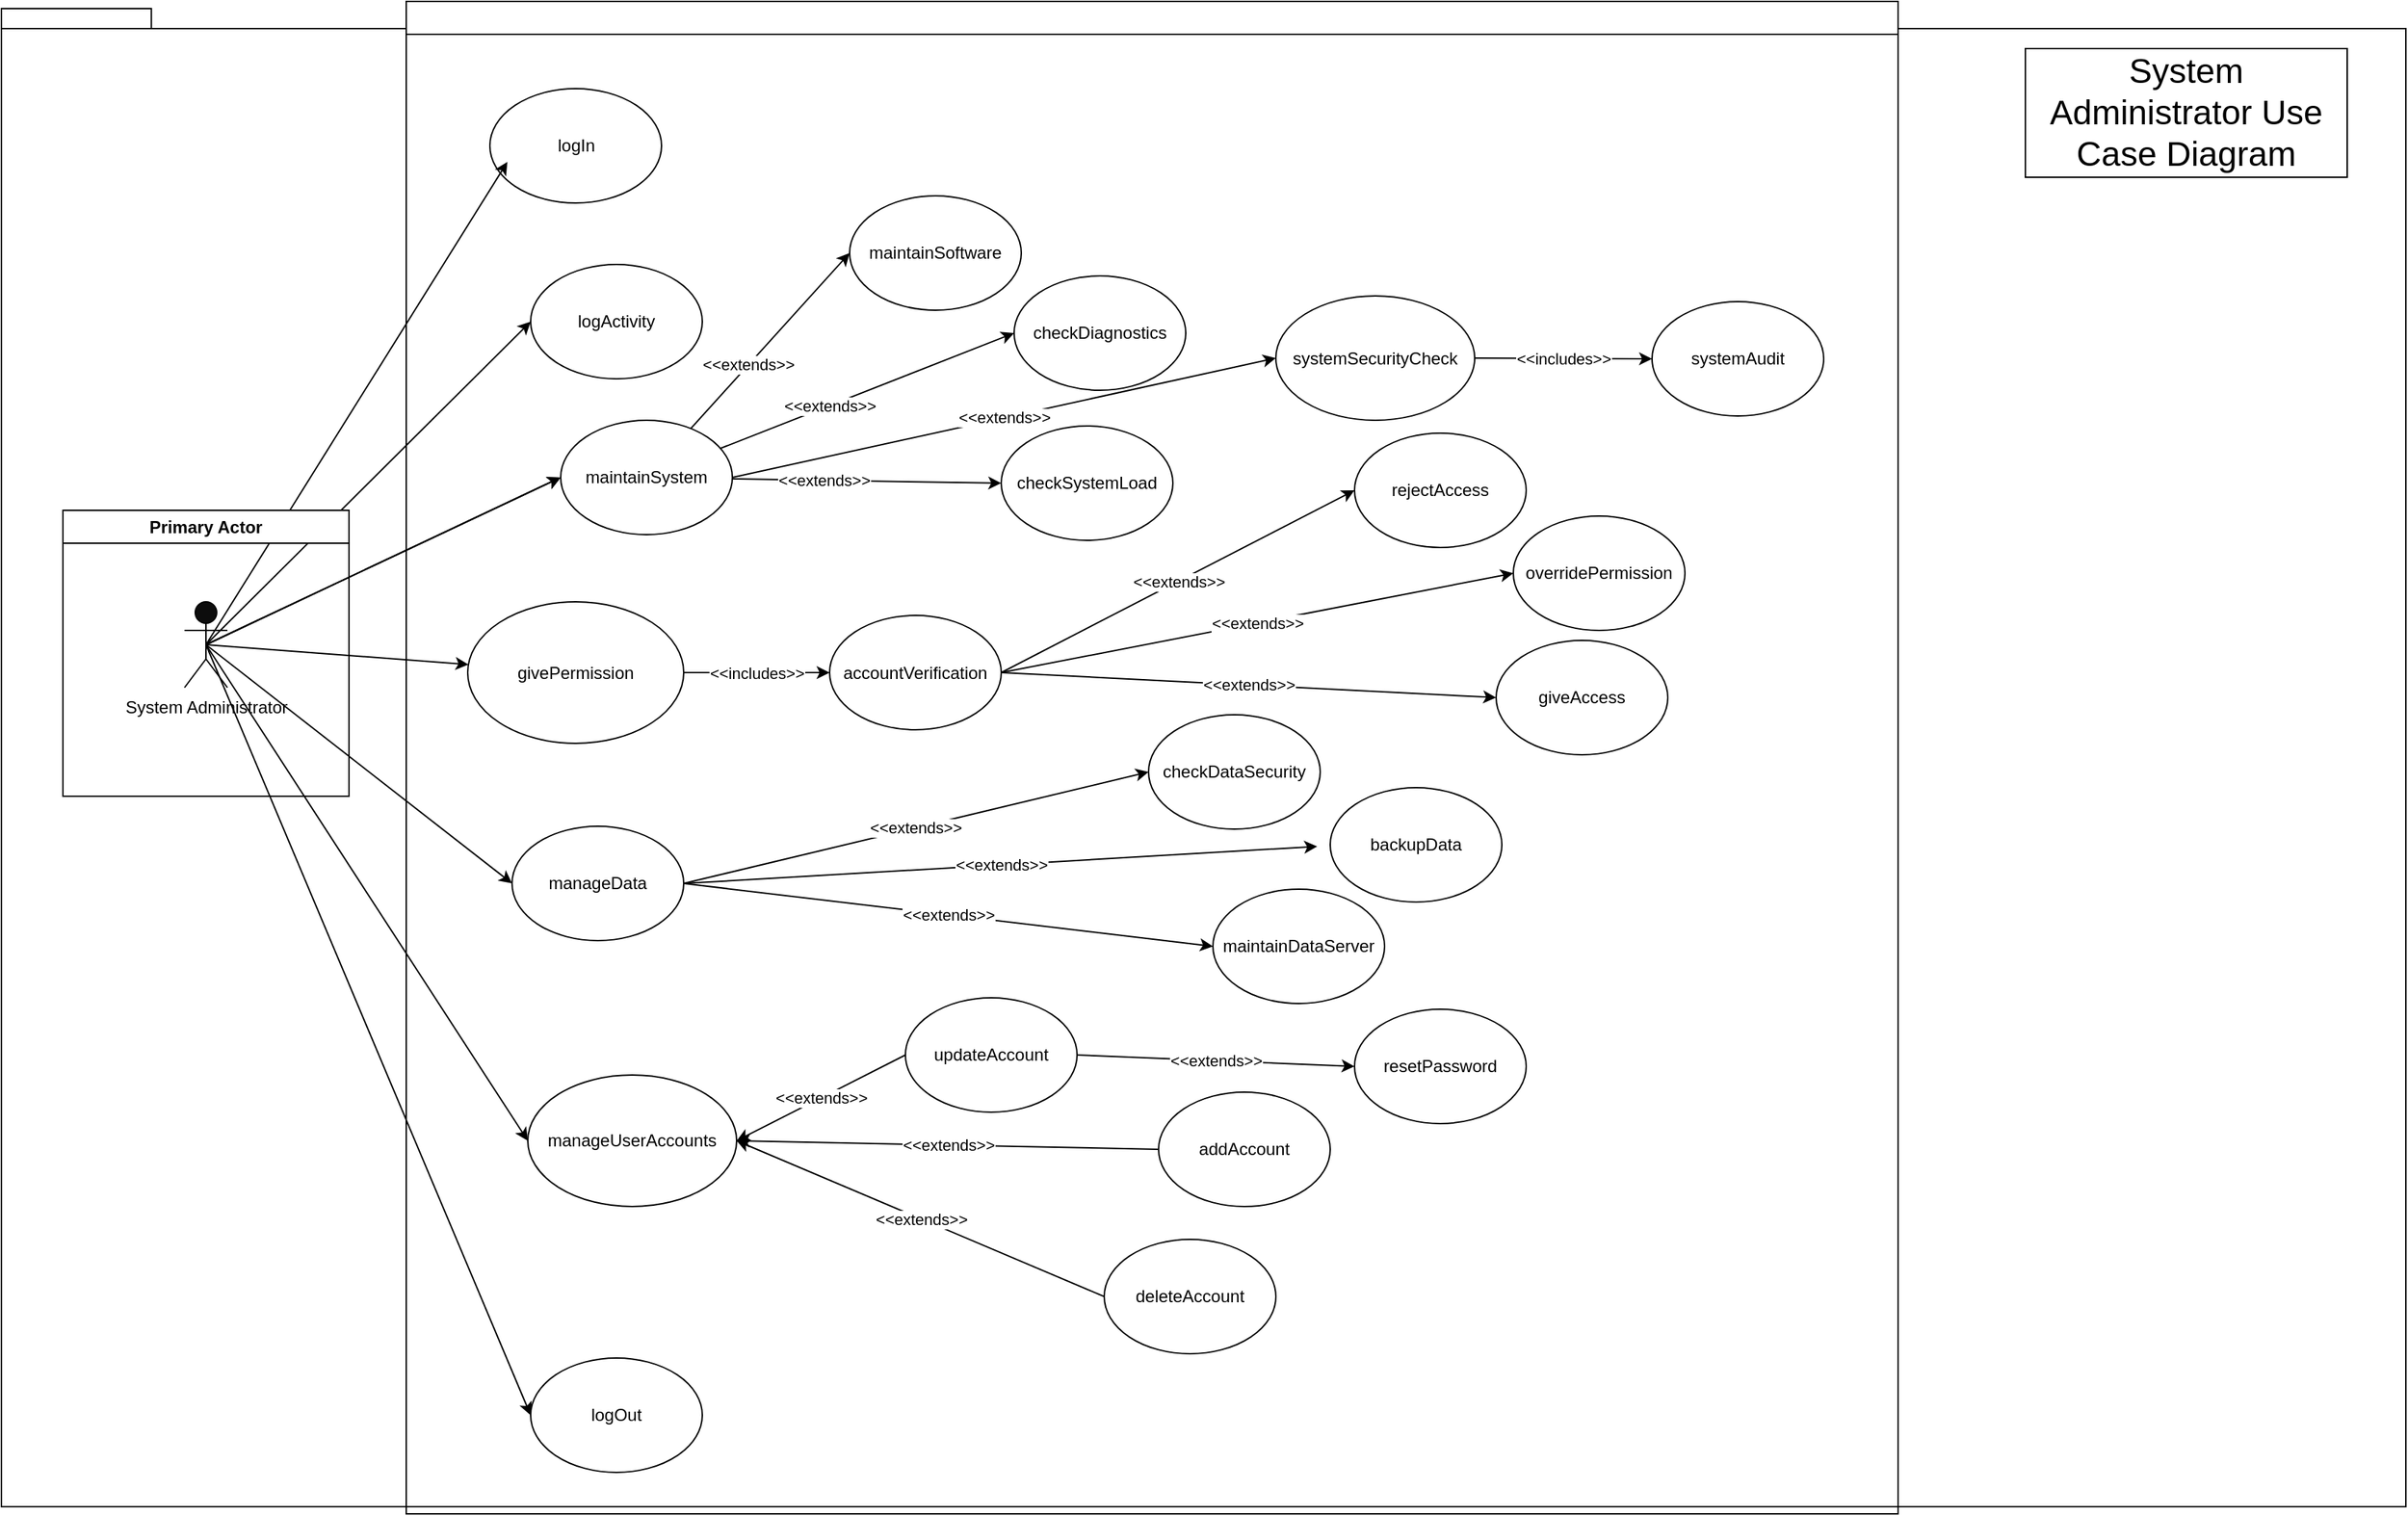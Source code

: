 <mxfile version="24.7.16">
  <diagram name="Page-1" id="twDvhtgVF-Ve9I6iekdA">
    <mxGraphModel dx="1833" dy="1029" grid="0" gridSize="10" guides="1" tooltips="1" connect="1" arrows="1" fold="1" page="0" pageScale="1" pageWidth="850" pageHeight="1100" math="0" shadow="0">
      <root>
        <mxCell id="0" />
        <mxCell id="1" parent="0" />
        <mxCell id="4P_DZhee5pJh1wVSsmIm-3" value="" style="shape=folder;fontStyle=1;spacingTop=10;tabWidth=40;tabHeight=14;tabPosition=left;html=1;whiteSpace=wrap;strokeColor=default;fillColor=default;" parent="1" vertex="1">
          <mxGeometry x="-302" y="-239" width="1681" height="1048" as="geometry" />
        </mxCell>
        <mxCell id="THxBq8Z5EoYOMyfSU2FK-3" value="checkSystemLoad" style="ellipse;whiteSpace=wrap;html=1;strokeColor=default;fillColor=default;" parent="1" vertex="1">
          <mxGeometry x="397" y="53" width="120" height="80" as="geometry" />
        </mxCell>
        <mxCell id="THxBq8Z5EoYOMyfSU2FK-4" value="maintainSoftware" style="ellipse;whiteSpace=wrap;html=1;strokeColor=default;fillColor=default;" parent="1" vertex="1">
          <mxGeometry x="291" y="-108" width="120" height="80" as="geometry" />
        </mxCell>
        <mxCell id="THxBq8Z5EoYOMyfSU2FK-5" value="manageUserAccounts" style="ellipse;whiteSpace=wrap;html=1;strokeColor=default;fillColor=default;" parent="1" vertex="1">
          <mxGeometry x="66" y="507" width="146" height="92" as="geometry" />
        </mxCell>
        <mxCell id="THxBq8Z5EoYOMyfSU2FK-6" value="addAccount" style="ellipse;whiteSpace=wrap;html=1;strokeColor=default;fillColor=default;" parent="1" vertex="1">
          <mxGeometry x="507" y="519" width="120" height="80" as="geometry" />
        </mxCell>
        <mxCell id="THxBq8Z5EoYOMyfSU2FK-7" value="updateAccount" style="ellipse;whiteSpace=wrap;html=1;strokeColor=default;fillColor=default;" parent="1" vertex="1">
          <mxGeometry x="330" y="453" width="120" height="80" as="geometry" />
        </mxCell>
        <mxCell id="THxBq8Z5EoYOMyfSU2FK-8" value="deleteAccount" style="ellipse;whiteSpace=wrap;html=1;strokeColor=default;fillColor=default;" parent="1" vertex="1">
          <mxGeometry x="469" y="622" width="120" height="80" as="geometry" />
        </mxCell>
        <mxCell id="THxBq8Z5EoYOMyfSU2FK-9" value="checkDiagnostics" style="ellipse;whiteSpace=wrap;html=1;strokeColor=default;fillColor=default;" parent="1" vertex="1">
          <mxGeometry x="406" y="-52" width="120" height="80" as="geometry" />
        </mxCell>
        <mxCell id="THxBq8Z5EoYOMyfSU2FK-10" value="manageData" style="ellipse;whiteSpace=wrap;html=1;strokeColor=default;fillColor=default;" parent="1" vertex="1">
          <mxGeometry x="55" y="333" width="120" height="80" as="geometry" />
        </mxCell>
        <mxCell id="THxBq8Z5EoYOMyfSU2FK-11" value="logIn" style="ellipse;whiteSpace=wrap;html=1;strokeColor=default;fillColor=default;" parent="1" vertex="1">
          <mxGeometry x="39.5" y="-183" width="120" height="80" as="geometry" />
        </mxCell>
        <mxCell id="THxBq8Z5EoYOMyfSU2FK-12" value="givePermission" style="ellipse;whiteSpace=wrap;html=1;strokeColor=default;fillColor=default;" parent="1" vertex="1">
          <mxGeometry x="24" y="176" width="151" height="99" as="geometry" />
        </mxCell>
        <mxCell id="THxBq8Z5EoYOMyfSU2FK-20" value="" style="endArrow=classic;html=1;rounded=0;entryX=0.102;entryY=0.641;entryDx=0;entryDy=0;entryPerimeter=0;exitX=0.5;exitY=0.5;exitDx=0;exitDy=0;exitPerimeter=0;strokeColor=default;fillColor=default;" parent="1" source="THxBq8Z5EoYOMyfSU2FK-1" target="THxBq8Z5EoYOMyfSU2FK-11" edge="1">
          <mxGeometry width="50" height="50" relative="1" as="geometry">
            <mxPoint x="617" y="326" as="sourcePoint" />
            <mxPoint x="667" y="276" as="targetPoint" />
          </mxGeometry>
        </mxCell>
        <mxCell id="THxBq8Z5EoYOMyfSU2FK-22" value="&amp;lt;&amp;lt;extends&amp;gt;&amp;gt;" style="endArrow=classic;html=1;rounded=0;exitX=0.5;exitY=0.5;exitDx=0;exitDy=0;exitPerimeter=0;entryX=0;entryY=0.5;entryDx=0;entryDy=0;strokeColor=default;fillColor=default;" parent="1" source="THxBq8Z5EoYOMyfSU2FK-45" target="THxBq8Z5EoYOMyfSU2FK-3" edge="1">
          <mxGeometry width="50" height="50" relative="1" as="geometry">
            <mxPoint x="-92" y="208" as="sourcePoint" />
            <mxPoint x="-42" y="158" as="targetPoint" />
          </mxGeometry>
        </mxCell>
        <mxCell id="THxBq8Z5EoYOMyfSU2FK-24" value="" style="endArrow=classic;html=1;rounded=0;exitX=0.5;exitY=0.5;exitDx=0;exitDy=0;exitPerimeter=0;strokeColor=default;fillColor=default;" parent="1" source="THxBq8Z5EoYOMyfSU2FK-1" target="THxBq8Z5EoYOMyfSU2FK-12" edge="1">
          <mxGeometry width="50" height="50" relative="1" as="geometry">
            <mxPoint x="-143" y="213" as="sourcePoint" />
            <mxPoint x="-82" y="368" as="targetPoint" />
          </mxGeometry>
        </mxCell>
        <mxCell id="THxBq8Z5EoYOMyfSU2FK-26" value="&amp;lt;&amp;lt;extends&amp;gt;&amp;gt;" style="endArrow=classic;html=1;rounded=0;entryX=0;entryY=0.5;entryDx=0;entryDy=0;exitX=0.5;exitY=0.5;exitDx=0;exitDy=0;exitPerimeter=0;strokeColor=default;fillColor=default;" parent="1" source="THxBq8Z5EoYOMyfSU2FK-45" target="THxBq8Z5EoYOMyfSU2FK-4" edge="1">
          <mxGeometry width="50" height="50" relative="1" as="geometry">
            <mxPoint x="-133" y="223" as="sourcePoint" />
            <mxPoint x="-50" y="365" as="targetPoint" />
          </mxGeometry>
        </mxCell>
        <mxCell id="THxBq8Z5EoYOMyfSU2FK-27" value="&amp;lt;&amp;lt;extends&amp;gt;&amp;gt;" style="endArrow=classic;html=1;rounded=0;exitX=0.5;exitY=0.5;exitDx=0;exitDy=0;exitPerimeter=0;entryX=0;entryY=0.5;entryDx=0;entryDy=0;strokeColor=default;fillColor=default;" parent="1" source="THxBq8Z5EoYOMyfSU2FK-45" target="THxBq8Z5EoYOMyfSU2FK-9" edge="1">
          <mxGeometry width="50" height="50" relative="1" as="geometry">
            <mxPoint x="-123" y="233" as="sourcePoint" />
            <mxPoint x="-40" y="375" as="targetPoint" />
          </mxGeometry>
        </mxCell>
        <mxCell id="THxBq8Z5EoYOMyfSU2FK-28" value="" style="endArrow=classic;html=1;rounded=0;exitX=0.5;exitY=0.5;exitDx=0;exitDy=0;exitPerimeter=0;entryX=0;entryY=0.5;entryDx=0;entryDy=0;strokeColor=default;fillColor=default;" parent="1" source="THxBq8Z5EoYOMyfSU2FK-1" target="THxBq8Z5EoYOMyfSU2FK-10" edge="1">
          <mxGeometry width="50" height="50" relative="1" as="geometry">
            <mxPoint x="-113" y="243" as="sourcePoint" />
            <mxPoint x="-30" y="385" as="targetPoint" />
          </mxGeometry>
        </mxCell>
        <mxCell id="THxBq8Z5EoYOMyfSU2FK-29" value="" style="endArrow=classic;html=1;rounded=0;exitX=0.5;exitY=0.5;exitDx=0;exitDy=0;exitPerimeter=0;entryX=0;entryY=0.5;entryDx=0;entryDy=0;strokeColor=default;fillColor=default;" parent="1" source="THxBq8Z5EoYOMyfSU2FK-1" target="THxBq8Z5EoYOMyfSU2FK-5" edge="1">
          <mxGeometry width="50" height="50" relative="1" as="geometry">
            <mxPoint x="-103" y="253" as="sourcePoint" />
            <mxPoint x="-20" y="395" as="targetPoint" />
          </mxGeometry>
        </mxCell>
        <mxCell id="THxBq8Z5EoYOMyfSU2FK-30" value="&amp;lt;&amp;lt;extends&amp;gt;&amp;gt;" style="endArrow=classic;html=1;rounded=0;exitX=0;exitY=0.5;exitDx=0;exitDy=0;entryX=1;entryY=0.5;entryDx=0;entryDy=0;strokeColor=default;fillColor=default;" parent="1" source="THxBq8Z5EoYOMyfSU2FK-7" target="THxBq8Z5EoYOMyfSU2FK-5" edge="1">
          <mxGeometry width="50" height="50" relative="1" as="geometry">
            <mxPoint x="545" y="486" as="sourcePoint" />
            <mxPoint x="595" y="436" as="targetPoint" />
          </mxGeometry>
        </mxCell>
        <mxCell id="THxBq8Z5EoYOMyfSU2FK-31" value="&amp;lt;&amp;lt;extends&amp;gt;&amp;gt;" style="endArrow=classic;html=1;rounded=0;exitX=0;exitY=0.5;exitDx=0;exitDy=0;entryX=1;entryY=0.5;entryDx=0;entryDy=0;strokeColor=default;fillColor=default;" parent="1" source="THxBq8Z5EoYOMyfSU2FK-6" target="THxBq8Z5EoYOMyfSU2FK-5" edge="1">
          <mxGeometry width="50" height="50" relative="1" as="geometry">
            <mxPoint x="313" y="406" as="sourcePoint" />
            <mxPoint x="211" y="493" as="targetPoint" />
          </mxGeometry>
        </mxCell>
        <mxCell id="THxBq8Z5EoYOMyfSU2FK-32" value="&amp;lt;&amp;lt;extends&amp;gt;&amp;gt;" style="endArrow=classic;html=1;rounded=0;exitX=0;exitY=0.5;exitDx=0;exitDy=0;entryX=1;entryY=0.5;entryDx=0;entryDy=0;strokeColor=default;fillColor=default;" parent="1" source="THxBq8Z5EoYOMyfSU2FK-8" target="THxBq8Z5EoYOMyfSU2FK-5" edge="1">
          <mxGeometry width="50" height="50" relative="1" as="geometry">
            <mxPoint x="319" y="552" as="sourcePoint" />
            <mxPoint x="211" y="493" as="targetPoint" />
          </mxGeometry>
        </mxCell>
        <mxCell id="THxBq8Z5EoYOMyfSU2FK-33" value="backupData" style="ellipse;whiteSpace=wrap;html=1;strokeColor=default;fillColor=default;" parent="1" vertex="1">
          <mxGeometry x="627" y="306" width="120" height="80" as="geometry" />
        </mxCell>
        <mxCell id="THxBq8Z5EoYOMyfSU2FK-34" value="maintainDataServer" style="ellipse;whiteSpace=wrap;html=1;strokeColor=default;fillColor=default;" parent="1" vertex="1">
          <mxGeometry x="545" y="377" width="120" height="80" as="geometry" />
        </mxCell>
        <mxCell id="THxBq8Z5EoYOMyfSU2FK-35" value="checkDataSecurity" style="ellipse;whiteSpace=wrap;html=1;strokeColor=default;fillColor=default;" parent="1" vertex="1">
          <mxGeometry x="500" y="255" width="120" height="80" as="geometry" />
        </mxCell>
        <mxCell id="THxBq8Z5EoYOMyfSU2FK-36" value="logOut" style="ellipse;whiteSpace=wrap;html=1;strokeColor=default;fillColor=default;" parent="1" vertex="1">
          <mxGeometry x="68" y="705" width="120" height="80" as="geometry" />
        </mxCell>
        <mxCell id="THxBq8Z5EoYOMyfSU2FK-37" value="accountVerification" style="ellipse;whiteSpace=wrap;html=1;strokeColor=default;fillColor=default;" parent="1" vertex="1">
          <mxGeometry x="277" y="185.5" width="120" height="80" as="geometry" />
        </mxCell>
        <mxCell id="THxBq8Z5EoYOMyfSU2FK-39" value="giveAccess" style="ellipse;whiteSpace=wrap;html=1;strokeColor=default;fillColor=default;" parent="1" vertex="1">
          <mxGeometry x="743" y="203" width="120" height="80" as="geometry" />
        </mxCell>
        <mxCell id="THxBq8Z5EoYOMyfSU2FK-40" value="rejectAccess" style="ellipse;whiteSpace=wrap;html=1;strokeColor=default;fillColor=default;" parent="1" vertex="1">
          <mxGeometry x="644" y="58" width="120" height="80" as="geometry" />
        </mxCell>
        <mxCell id="THxBq8Z5EoYOMyfSU2FK-41" value="&amp;lt;&amp;lt;includes&amp;gt;&amp;gt;" style="endArrow=classic;html=1;rounded=0;exitX=1;exitY=0.5;exitDx=0;exitDy=0;entryX=0;entryY=0.5;entryDx=0;entryDy=0;strokeColor=default;fillColor=default;" parent="1" source="THxBq8Z5EoYOMyfSU2FK-12" target="THxBq8Z5EoYOMyfSU2FK-37" edge="1">
          <mxGeometry width="50" height="50" relative="1" as="geometry">
            <mxPoint x="134" y="195" as="sourcePoint" />
            <mxPoint x="184" y="145" as="targetPoint" />
          </mxGeometry>
        </mxCell>
        <mxCell id="THxBq8Z5EoYOMyfSU2FK-42" value="&amp;lt;&amp;lt;extends&amp;gt;&amp;gt;" style="endArrow=classic;html=1;rounded=0;exitX=1;exitY=0.5;exitDx=0;exitDy=0;entryX=0;entryY=0.5;entryDx=0;entryDy=0;strokeColor=default;fillColor=default;" parent="1" source="THxBq8Z5EoYOMyfSU2FK-37" target="THxBq8Z5EoYOMyfSU2FK-40" edge="1">
          <mxGeometry width="50" height="50" relative="1" as="geometry">
            <mxPoint x="424" y="148" as="sourcePoint" />
            <mxPoint x="474" y="98" as="targetPoint" />
          </mxGeometry>
        </mxCell>
        <mxCell id="THxBq8Z5EoYOMyfSU2FK-43" value="&amp;lt;&amp;lt;extends&amp;gt;&amp;gt;" style="endArrow=classic;html=1;rounded=0;exitX=1;exitY=0.5;exitDx=0;exitDy=0;entryX=0;entryY=0.5;entryDx=0;entryDy=0;strokeColor=default;fillColor=default;" parent="1" source="THxBq8Z5EoYOMyfSU2FK-37" target="THxBq8Z5EoYOMyfSU2FK-39" edge="1">
          <mxGeometry width="50" height="50" relative="1" as="geometry">
            <mxPoint x="384" y="151" as="sourcePoint" />
            <mxPoint x="567" y="95" as="targetPoint" />
          </mxGeometry>
        </mxCell>
        <mxCell id="THxBq8Z5EoYOMyfSU2FK-44" value="" style="endArrow=classic;html=1;rounded=0;entryX=0;entryY=0.5;entryDx=0;entryDy=0;exitX=0.5;exitY=0.5;exitDx=0;exitDy=0;exitPerimeter=0;strokeColor=default;fillColor=default;" parent="1" source="THxBq8Z5EoYOMyfSU2FK-1" target="THxBq8Z5EoYOMyfSU2FK-36" edge="1">
          <mxGeometry width="50" height="50" relative="1" as="geometry">
            <mxPoint x="-216" y="449" as="sourcePoint" />
            <mxPoint x="-166" y="399" as="targetPoint" />
          </mxGeometry>
        </mxCell>
        <mxCell id="THxBq8Z5EoYOMyfSU2FK-46" value="" style="endArrow=classic;html=1;rounded=0;entryX=0;entryY=0.5;entryDx=0;entryDy=0;exitX=0.5;exitY=0.5;exitDx=0;exitDy=0;exitPerimeter=0;strokeColor=default;fillColor=default;" parent="1" source="THxBq8Z5EoYOMyfSU2FK-1" target="THxBq8Z5EoYOMyfSU2FK-45" edge="1">
          <mxGeometry width="50" height="50" relative="1" as="geometry">
            <mxPoint x="-153" y="203" as="sourcePoint" />
            <mxPoint x="285" y="-29" as="targetPoint" />
          </mxGeometry>
        </mxCell>
        <mxCell id="THxBq8Z5EoYOMyfSU2FK-47" value="" style="endArrow=classic;html=1;rounded=0;exitX=0.5;exitY=0.5;exitDx=0;exitDy=0;exitPerimeter=0;entryX=0;entryY=0.5;entryDx=0;entryDy=0;strokeColor=default;fillColor=default;" parent="1" source="THxBq8Z5EoYOMyfSU2FK-1" target="THxBq8Z5EoYOMyfSU2FK-45" edge="1">
          <mxGeometry width="50" height="50" relative="1" as="geometry">
            <mxPoint x="-153" y="203" as="sourcePoint" />
            <mxPoint x="380" y="-10" as="targetPoint" />
          </mxGeometry>
        </mxCell>
        <mxCell id="THxBq8Z5EoYOMyfSU2FK-48" value="" style="endArrow=classic;html=1;rounded=0;exitX=0.5;exitY=0.5;exitDx=0;exitDy=0;exitPerimeter=0;entryX=0;entryY=0.5;entryDx=0;entryDy=0;strokeColor=default;fillColor=default;" parent="1" source="THxBq8Z5EoYOMyfSU2FK-1" target="THxBq8Z5EoYOMyfSU2FK-45" edge="1">
          <mxGeometry width="50" height="50" relative="1" as="geometry">
            <mxPoint x="-153" y="203" as="sourcePoint" />
            <mxPoint x="388" y="33" as="targetPoint" />
          </mxGeometry>
        </mxCell>
        <mxCell id="THxBq8Z5EoYOMyfSU2FK-45" value="maintainSystem" style="ellipse;whiteSpace=wrap;html=1;strokeColor=default;fillColor=default;" parent="1" vertex="1">
          <mxGeometry x="89" y="49" width="120" height="80" as="geometry" />
        </mxCell>
        <mxCell id="THxBq8Z5EoYOMyfSU2FK-49" value="&amp;lt;&amp;lt;extends&amp;gt;&amp;gt;" style="endArrow=classic;html=1;rounded=0;exitX=1;exitY=0.5;exitDx=0;exitDy=0;entryX=-0.076;entryY=0.514;entryDx=0;entryDy=0;entryPerimeter=0;strokeColor=default;fillColor=default;" parent="1" source="THxBq8Z5EoYOMyfSU2FK-10" target="THxBq8Z5EoYOMyfSU2FK-33" edge="1">
          <mxGeometry width="50" height="50" relative="1" as="geometry">
            <mxPoint x="209" y="326" as="sourcePoint" />
            <mxPoint x="259" y="276" as="targetPoint" />
          </mxGeometry>
        </mxCell>
        <mxCell id="THxBq8Z5EoYOMyfSU2FK-50" value="&amp;lt;&amp;lt;extends&amp;gt;&amp;gt;" style="endArrow=classic;html=1;rounded=0;exitX=1;exitY=0.5;exitDx=0;exitDy=0;entryX=0;entryY=0.5;entryDx=0;entryDy=0;strokeColor=default;fillColor=default;" parent="1" source="THxBq8Z5EoYOMyfSU2FK-10" target="THxBq8Z5EoYOMyfSU2FK-34" edge="1">
          <mxGeometry width="50" height="50" relative="1" as="geometry">
            <mxPoint x="233" y="424" as="sourcePoint" />
            <mxPoint x="283" y="374" as="targetPoint" />
          </mxGeometry>
        </mxCell>
        <mxCell id="THxBq8Z5EoYOMyfSU2FK-51" value="&amp;lt;&amp;lt;extends&amp;gt;&amp;gt;" style="endArrow=classic;html=1;rounded=0;exitX=1;exitY=0.5;exitDx=0;exitDy=0;entryX=0;entryY=0.5;entryDx=0;entryDy=0;strokeColor=default;fillColor=default;" parent="1" source="THxBq8Z5EoYOMyfSU2FK-10" target="THxBq8Z5EoYOMyfSU2FK-35" edge="1">
          <mxGeometry width="50" height="50" relative="1" as="geometry">
            <mxPoint x="206" y="314" as="sourcePoint" />
            <mxPoint x="256" y="264" as="targetPoint" />
          </mxGeometry>
        </mxCell>
        <mxCell id="THxBq8Z5EoYOMyfSU2FK-52" value="overridePermission" style="ellipse;whiteSpace=wrap;html=1;strokeColor=default;fillColor=default;" parent="1" vertex="1">
          <mxGeometry x="755" y="116" width="120" height="80" as="geometry" />
        </mxCell>
        <mxCell id="THxBq8Z5EoYOMyfSU2FK-53" value="&amp;lt;&amp;lt;extends&amp;gt;&amp;gt;" style="endArrow=classic;html=1;rounded=0;exitX=1;exitY=0.5;exitDx=0;exitDy=0;entryX=0;entryY=0.5;entryDx=0;entryDy=0;strokeColor=default;fillColor=default;" parent="1" source="THxBq8Z5EoYOMyfSU2FK-37" target="THxBq8Z5EoYOMyfSU2FK-52" edge="1">
          <mxGeometry width="50" height="50" relative="1" as="geometry">
            <mxPoint x="497" y="180" as="sourcePoint" />
            <mxPoint x="547" y="130" as="targetPoint" />
          </mxGeometry>
        </mxCell>
        <mxCell id="THxBq8Z5EoYOMyfSU2FK-57" value="&lt;font style=&quot;font-size: 24px;&quot;&gt;System Administrator Use Case Diagram&lt;/font&gt;" style="text;html=1;align=center;verticalAlign=middle;whiteSpace=wrap;rounded=0;strokeColor=default;fillColor=default;" parent="1" vertex="1">
          <mxGeometry x="1113" y="-211" width="225" height="90" as="geometry" />
        </mxCell>
        <mxCell id="THxBq8Z5EoYOMyfSU2FK-62" value="resetPassword" style="ellipse;whiteSpace=wrap;html=1;strokeColor=default;fillColor=default;" parent="1" vertex="1">
          <mxGeometry x="644" y="461" width="120" height="80" as="geometry" />
        </mxCell>
        <mxCell id="THxBq8Z5EoYOMyfSU2FK-63" value="&amp;lt;&amp;lt;extends&amp;gt;&amp;gt;" style="endArrow=classic;html=1;rounded=0;exitX=1;exitY=0.5;exitDx=0;exitDy=0;entryX=0;entryY=0.5;entryDx=0;entryDy=0;strokeColor=default;fillColor=default;" parent="1" source="THxBq8Z5EoYOMyfSU2FK-7" target="THxBq8Z5EoYOMyfSU2FK-62" edge="1">
          <mxGeometry width="50" height="50" relative="1" as="geometry">
            <mxPoint x="235" y="677" as="sourcePoint" />
            <mxPoint x="285" y="627" as="targetPoint" />
          </mxGeometry>
        </mxCell>
        <mxCell id="THxBq8Z5EoYOMyfSU2FK-64" value="systemSecurityCheck" style="ellipse;whiteSpace=wrap;html=1;strokeColor=default;fillColor=default;" parent="1" vertex="1">
          <mxGeometry x="589" y="-38" width="139" height="87" as="geometry" />
        </mxCell>
        <mxCell id="THxBq8Z5EoYOMyfSU2FK-65" value="&amp;lt;&amp;lt;extends&amp;gt;&amp;gt;" style="endArrow=classic;html=1;rounded=0;exitX=1;exitY=0.5;exitDx=0;exitDy=0;entryX=0;entryY=0.5;entryDx=0;entryDy=0;strokeColor=default;fillColor=default;" parent="1" source="THxBq8Z5EoYOMyfSU2FK-45" target="THxBq8Z5EoYOMyfSU2FK-64" edge="1">
          <mxGeometry width="50" height="50" relative="1" as="geometry">
            <mxPoint x="317" y="90" as="sourcePoint" />
            <mxPoint x="367" y="40" as="targetPoint" />
          </mxGeometry>
        </mxCell>
        <mxCell id="THxBq8Z5EoYOMyfSU2FK-66" value="systemAudit" style="ellipse;whiteSpace=wrap;html=1;strokeColor=default;fillColor=default;" parent="1" vertex="1">
          <mxGeometry x="852" y="-34" width="120" height="80" as="geometry" />
        </mxCell>
        <mxCell id="THxBq8Z5EoYOMyfSU2FK-67" value="&amp;lt;&amp;lt;includes&amp;gt;&amp;gt;" style="endArrow=classic;html=1;rounded=0;exitX=1;exitY=0.5;exitDx=0;exitDy=0;entryX=0;entryY=0.5;entryDx=0;entryDy=0;strokeColor=default;fillColor=default;" parent="1" source="THxBq8Z5EoYOMyfSU2FK-64" target="THxBq8Z5EoYOMyfSU2FK-66" edge="1">
          <mxGeometry width="50" height="50" relative="1" as="geometry">
            <mxPoint x="791" y="-42" as="sourcePoint" />
            <mxPoint x="841" y="-92" as="targetPoint" />
          </mxGeometry>
        </mxCell>
        <mxCell id="THxBq8Z5EoYOMyfSU2FK-68" value="logActivity" style="ellipse;whiteSpace=wrap;html=1;strokeColor=default;fillColor=default;" parent="1" vertex="1">
          <mxGeometry x="68" y="-60" width="120" height="80" as="geometry" />
        </mxCell>
        <mxCell id="THxBq8Z5EoYOMyfSU2FK-69" value="" style="endArrow=classic;html=1;rounded=0;entryX=0;entryY=0.5;entryDx=0;entryDy=0;exitX=0.5;exitY=0.5;exitDx=0;exitDy=0;exitPerimeter=0;strokeColor=default;fillColor=default;" parent="1" source="THxBq8Z5EoYOMyfSU2FK-1" target="THxBq8Z5EoYOMyfSU2FK-68" edge="1">
          <mxGeometry width="50" height="50" relative="1" as="geometry">
            <mxPoint x="-63" y="132" as="sourcePoint" />
            <mxPoint x="-13" y="82" as="targetPoint" />
          </mxGeometry>
        </mxCell>
        <mxCell id="WlEXncajSMZhKXmq6oTS-1" value="Primary Actor" style="swimlane;whiteSpace=wrap;html=1;strokeColor=default;fillColor=default;" vertex="1" parent="1">
          <mxGeometry x="-259" y="112" width="200" height="200" as="geometry">
            <mxRectangle x="-259" y="112" width="130" height="26" as="alternateBounds" />
          </mxGeometry>
        </mxCell>
        <mxCell id="THxBq8Z5EoYOMyfSU2FK-1" value="System Administrator&lt;div&gt;&lt;br&gt;&lt;/div&gt;" style="shape=umlActor;verticalLabelPosition=bottom;verticalAlign=top;html=1;outlineConnect=0;strokeColor=default;fillColor=#0D0D0D;" parent="WlEXncajSMZhKXmq6oTS-1" vertex="1">
          <mxGeometry x="85" y="64" width="30" height="60" as="geometry" />
        </mxCell>
        <mxCell id="WlEXncajSMZhKXmq6oTS-2" value="" style="swimlane;whiteSpace=wrap;html=1;" vertex="1" parent="1">
          <mxGeometry x="-19" y="-244" width="1043" height="1058" as="geometry" />
        </mxCell>
      </root>
    </mxGraphModel>
  </diagram>
</mxfile>
